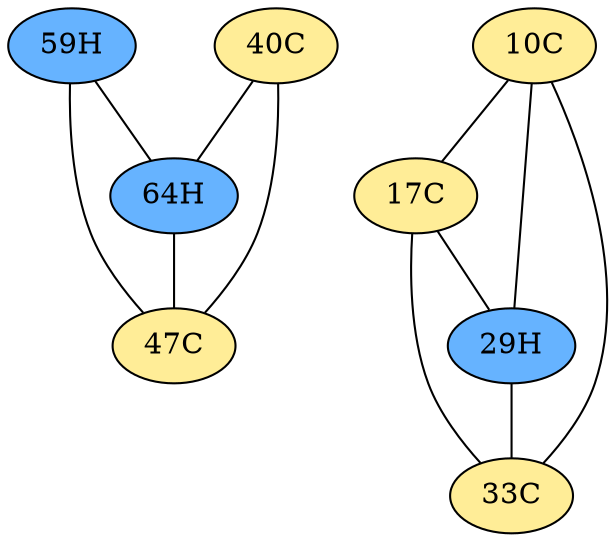 // The Round Table
graph {
	"59H" [fillcolor="#66B3FF" style=radial]
	"64H" [fillcolor="#66B3FF" style=radial]
	"59H" -- "64H" [penwidth=1]
	"59H" [fillcolor="#66B3FF" style=radial]
	"47C" [fillcolor="#FFED97" style=radial]
	"59H" -- "47C" [penwidth=1]
	"40C" [fillcolor="#FFED97" style=radial]
	"64H" [fillcolor="#66B3FF" style=radial]
	"40C" -- "64H" [penwidth=1]
	"40C" [fillcolor="#FFED97" style=radial]
	"47C" [fillcolor="#FFED97" style=radial]
	"40C" -- "47C" [penwidth=1]
	"64H" [fillcolor="#66B3FF" style=radial]
	"47C" [fillcolor="#FFED97" style=radial]
	"64H" -- "47C" [penwidth=1]
	"10C" [fillcolor="#FFED97" style=radial]
	"17C" [fillcolor="#FFED97" style=radial]
	"10C" -- "17C" [penwidth=1]
	"10C" [fillcolor="#FFED97" style=radial]
	"33C" [fillcolor="#FFED97" style=radial]
	"10C" -- "33C" [penwidth=1]
	"10C" [fillcolor="#FFED97" style=radial]
	"29H" [fillcolor="#66B3FF" style=radial]
	"10C" -- "29H" [penwidth=1]
	"17C" [fillcolor="#FFED97" style=radial]
	"33C" [fillcolor="#FFED97" style=radial]
	"17C" -- "33C" [penwidth=1]
	"17C" [fillcolor="#FFED97" style=radial]
	"29H" [fillcolor="#66B3FF" style=radial]
	"17C" -- "29H" [penwidth=1]
	"29H" [fillcolor="#66B3FF" style=radial]
	"33C" [fillcolor="#FFED97" style=radial]
	"29H" -- "33C" [penwidth=1]
}
